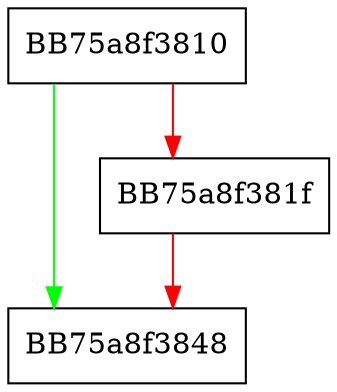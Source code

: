 digraph reset_process_filter {
  node [shape="box"];
  graph [splines=ortho];
  BB75a8f3810 -> BB75a8f3848 [color="green"];
  BB75a8f3810 -> BB75a8f381f [color="red"];
  BB75a8f381f -> BB75a8f3848 [color="red"];
}
